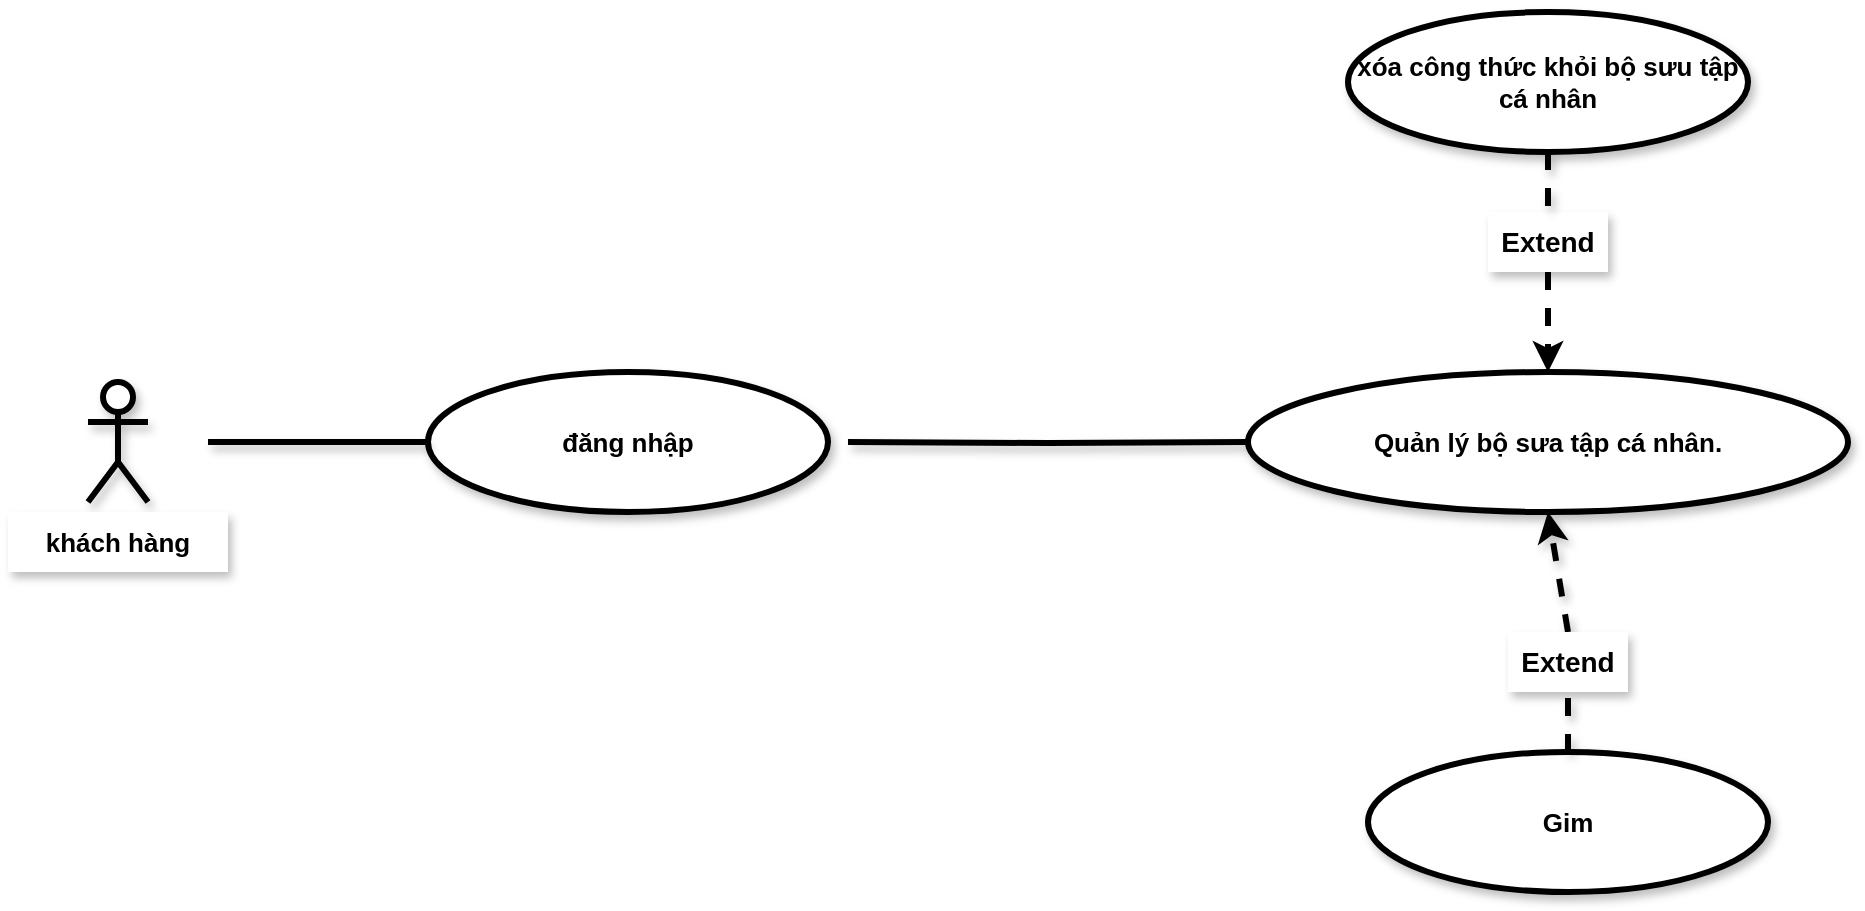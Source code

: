<mxfile version="19.0.3" type="device"><diagram id="QV1tbBeWoZwRX3Gaqd94" name="Trang-1"><mxGraphModel dx="1278" dy="649" grid="1" gridSize="10" guides="1" tooltips="1" connect="1" arrows="1" fold="1" page="1" pageScale="1" pageWidth="1100" pageHeight="850" math="0" shadow="0"><root><mxCell id="0"/><mxCell id="1" parent="0"/><mxCell id="LYmPvv1k2aEyBpbyO8QV-1" value="Actor" style="shape=umlActor;verticalLabelPosition=bottom;verticalAlign=top;html=1;outlineConnect=0;strokeWidth=3;gradientColor=#ffffff;shadow=1;fontSize=13;points=[[0,1,0,0,0],[1,0,0,26,-6],[1,0.13,0,30,0],[1,0.3,0,30,0],[1,0.5,0,30,0],[1,0.67,0,30,0],[1,0.83,0,26,0],[1,1,0,20,0]];" parent="1" vertex="1"><mxGeometry x="140" y="285" width="30" height="60" as="geometry"/></mxCell><mxCell id="LYmPvv1k2aEyBpbyO8QV-2" value="khách hàng" style="text;html=1;strokeColor=none;fillColor=default;align=center;verticalAlign=middle;whiteSpace=wrap;rounded=0;shadow=1;fontSize=13;fontStyle=1" parent="1" vertex="1"><mxGeometry x="100" y="350" width="110" height="30" as="geometry"/></mxCell><mxCell id="LYmPvv1k2aEyBpbyO8QV-11" style="edgeStyle=orthogonalEdgeStyle;rounded=0;orthogonalLoop=1;jettySize=auto;html=1;entryX=0;entryY=0.5;entryDx=0;entryDy=0;shadow=1;fontSize=13;endArrow=none;endFill=0;strokeWidth=3;startArrow=none;" parent="1" target="LYmPvv1k2aEyBpbyO8QV-4" edge="1"><mxGeometry relative="1" as="geometry"><mxPoint x="520" y="315" as="sourcePoint"/></mxGeometry></mxCell><mxCell id="LYmPvv1k2aEyBpbyO8QV-4" value="&lt;div style=&quot;&quot;&gt;Quản lý bộ sưa tập cá nhân.&lt;br&gt;&lt;/div&gt;" style="ellipse;whiteSpace=wrap;html=1;align=center;newEdgeStyle={&quot;edgeStyle&quot;:&quot;entityRelationEdgeStyle&quot;,&quot;startArrow&quot;:&quot;none&quot;,&quot;endArrow&quot;:&quot;none&quot;,&quot;segment&quot;:10,&quot;curved&quot;:1};treeFolding=1;treeMoving=1;shadow=1;fontSize=13;strokeWidth=3;fillColor=default;gradientColor=#ffffff;fontStyle=1;verticalAlign=middle;" parent="1" vertex="1"><mxGeometry x="720" y="280" width="300" height="70" as="geometry"/></mxCell><mxCell id="LYmPvv1k2aEyBpbyO8QV-14" style="edgeStyle=none;rounded=0;orthogonalLoop=1;jettySize=auto;html=1;exitX=0.5;exitY=0;exitDx=0;exitDy=0;entryX=0.5;entryY=1;entryDx=0;entryDy=0;shadow=1;dashed=1;fontSize=13;endArrow=classic;endFill=1;strokeWidth=3;startArrow=none;" parent="1" source="LYmPvv1k2aEyBpbyO8QV-17" target="LYmPvv1k2aEyBpbyO8QV-4" edge="1"><mxGeometry relative="1" as="geometry"/></mxCell><mxCell id="LYmPvv1k2aEyBpbyO8QV-6" value="Gim" style="ellipse;whiteSpace=wrap;html=1;align=center;newEdgeStyle={&quot;edgeStyle&quot;:&quot;entityRelationEdgeStyle&quot;,&quot;startArrow&quot;:&quot;none&quot;,&quot;endArrow&quot;:&quot;none&quot;,&quot;segment&quot;:10,&quot;curved&quot;:1};treeFolding=1;treeMoving=1;shadow=1;fontSize=13;strokeWidth=3;fillColor=default;gradientColor=#ffffff;fontStyle=1" parent="1" vertex="1"><mxGeometry x="780" y="470" width="200" height="70" as="geometry"/></mxCell><mxCell id="LYmPvv1k2aEyBpbyO8QV-17" value="Extend" style="text;html=1;strokeColor=none;fillColor=default;align=center;verticalAlign=middle;whiteSpace=wrap;rounded=0;shadow=1;fontSize=14;fontStyle=1" parent="1" vertex="1"><mxGeometry x="850" y="410" width="60" height="30" as="geometry"/></mxCell><mxCell id="LYmPvv1k2aEyBpbyO8QV-18" value="" style="edgeStyle=none;rounded=0;orthogonalLoop=1;jettySize=auto;html=1;exitX=0.5;exitY=0;exitDx=0;exitDy=0;entryX=0.5;entryY=1;entryDx=0;entryDy=0;shadow=1;dashed=1;fontSize=13;endArrow=none;endFill=1;strokeWidth=3;" parent="1" source="LYmPvv1k2aEyBpbyO8QV-6" target="LYmPvv1k2aEyBpbyO8QV-17" edge="1"><mxGeometry relative="1" as="geometry"><mxPoint x="660" y="460" as="sourcePoint"/><mxPoint x="713.934" y="344.749" as="targetPoint"/></mxGeometry></mxCell><mxCell id="OiIH_QQxqMqeUeHCyeEF-2" value="đăng nhập" style="ellipse;whiteSpace=wrap;html=1;align=center;newEdgeStyle={&quot;edgeStyle&quot;:&quot;entityRelationEdgeStyle&quot;,&quot;startArrow&quot;:&quot;none&quot;,&quot;endArrow&quot;:&quot;none&quot;,&quot;segment&quot;:10,&quot;curved&quot;:1};treeFolding=1;treeMoving=1;shadow=1;fontSize=13;strokeWidth=3;fillColor=default;gradientColor=#ffffff;fontStyle=1" vertex="1" parent="1"><mxGeometry x="310" y="280" width="200" height="70" as="geometry"/></mxCell><mxCell id="OiIH_QQxqMqeUeHCyeEF-3" value="" style="edgeStyle=orthogonalEdgeStyle;rounded=0;orthogonalLoop=1;jettySize=auto;html=1;exitX=1;exitY=0.5;exitDx=30;exitDy=0;entryX=0;entryY=0.5;entryDx=0;entryDy=0;shadow=1;fontSize=13;endArrow=none;endFill=0;strokeWidth=3;exitPerimeter=0;" edge="1" parent="1" source="LYmPvv1k2aEyBpbyO8QV-1" target="OiIH_QQxqMqeUeHCyeEF-2"><mxGeometry relative="1" as="geometry"><mxPoint x="200" y="320" as="sourcePoint"/><mxPoint x="530" y="320" as="targetPoint"/></mxGeometry></mxCell><mxCell id="OiIH_QQxqMqeUeHCyeEF-10" value="xóa công thức khỏi bộ sưu tập cá nhân" style="ellipse;whiteSpace=wrap;html=1;align=center;newEdgeStyle={&quot;edgeStyle&quot;:&quot;entityRelationEdgeStyle&quot;,&quot;startArrow&quot;:&quot;none&quot;,&quot;endArrow&quot;:&quot;none&quot;,&quot;segment&quot;:10,&quot;curved&quot;:1};treeFolding=1;treeMoving=1;shadow=1;fontSize=13;strokeWidth=3;fillColor=default;gradientColor=#ffffff;fontStyle=1" vertex="1" parent="1"><mxGeometry x="770" y="100" width="200" height="70" as="geometry"/></mxCell><mxCell id="OiIH_QQxqMqeUeHCyeEF-13" style="edgeStyle=none;rounded=0;orthogonalLoop=1;jettySize=auto;html=1;exitX=0.5;exitY=1;exitDx=0;exitDy=0;entryX=0.5;entryY=0;entryDx=0;entryDy=0;dashed=1;endArrow=classic;endFill=1;strokeWidth=3;" edge="1" parent="1" source="OiIH_QQxqMqeUeHCyeEF-11" target="LYmPvv1k2aEyBpbyO8QV-4"><mxGeometry relative="1" as="geometry"/></mxCell><mxCell id="OiIH_QQxqMqeUeHCyeEF-11" value="Extend" style="text;html=1;strokeColor=none;fillColor=default;align=center;verticalAlign=middle;whiteSpace=wrap;rounded=0;shadow=1;fontSize=14;fontStyle=1" vertex="1" parent="1"><mxGeometry x="840" y="200" width="60" height="30" as="geometry"/></mxCell><mxCell id="OiIH_QQxqMqeUeHCyeEF-12" value="" style="edgeStyle=none;rounded=0;orthogonalLoop=1;jettySize=auto;html=1;entryX=0.5;entryY=0;entryDx=0;entryDy=0;shadow=1;dashed=1;fontSize=13;endArrow=none;endFill=1;strokeWidth=3;exitX=0.5;exitY=1;exitDx=0;exitDy=0;" edge="1" parent="1" source="OiIH_QQxqMqeUeHCyeEF-10" target="OiIH_QQxqMqeUeHCyeEF-11"><mxGeometry relative="1" as="geometry"><mxPoint x="520" y="120" as="sourcePoint"/><mxPoint x="618.934" y="-75.251" as="targetPoint"/></mxGeometry></mxCell></root></mxGraphModel></diagram></mxfile>